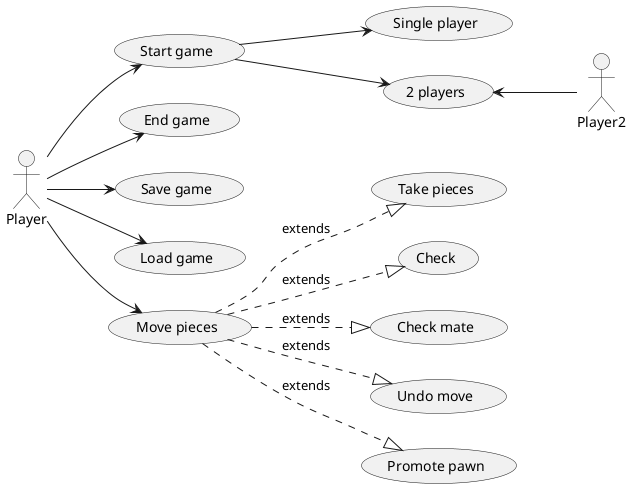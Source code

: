 @startuml playerUseCase
left to right direction
actor Player as p
actor Player2 as p2
usecase "Start game" as startGame
usecase "End game" as endGame
usecase "Save game" as saveGame
usecase "Load game" as loadGame
usecase "Move pieces" as movePieces
usecase "Take pieces" as takePieces
usecase "Check" as check
usecase "Check mate" as checkMate
usecase "Undo move" as undo
usecase "Promote pawn" as promote
usecase "Single player" as sp
usecase "2 players" as 2p
p --> startGame
startGame --> sp
startGame --> 2p
2p <-- p2
p --> saveGame
p --> loadGame
p --> movePieces
movePieces ..|> takePieces : extends
movePieces ..|> check : extends
movePieces ..|> checkMate : extends
movePieces ..|> promote : extends
movePieces ..|> undo : extends
p --> endGame
@enduml